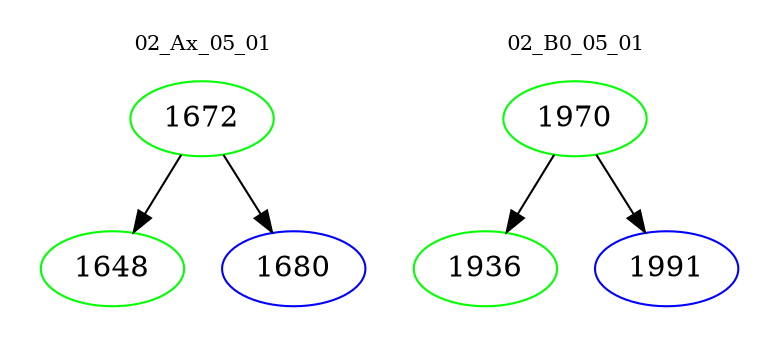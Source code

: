 digraph{
subgraph cluster_0 {
color = white
label = "02_Ax_05_01";
fontsize=10;
T0_1672 [label="1672", color="green"]
T0_1672 -> T0_1648 [color="black"]
T0_1648 [label="1648", color="green"]
T0_1672 -> T0_1680 [color="black"]
T0_1680 [label="1680", color="blue"]
}
subgraph cluster_1 {
color = white
label = "02_B0_05_01";
fontsize=10;
T1_1970 [label="1970", color="green"]
T1_1970 -> T1_1936 [color="black"]
T1_1936 [label="1936", color="green"]
T1_1970 -> T1_1991 [color="black"]
T1_1991 [label="1991", color="blue"]
}
}
